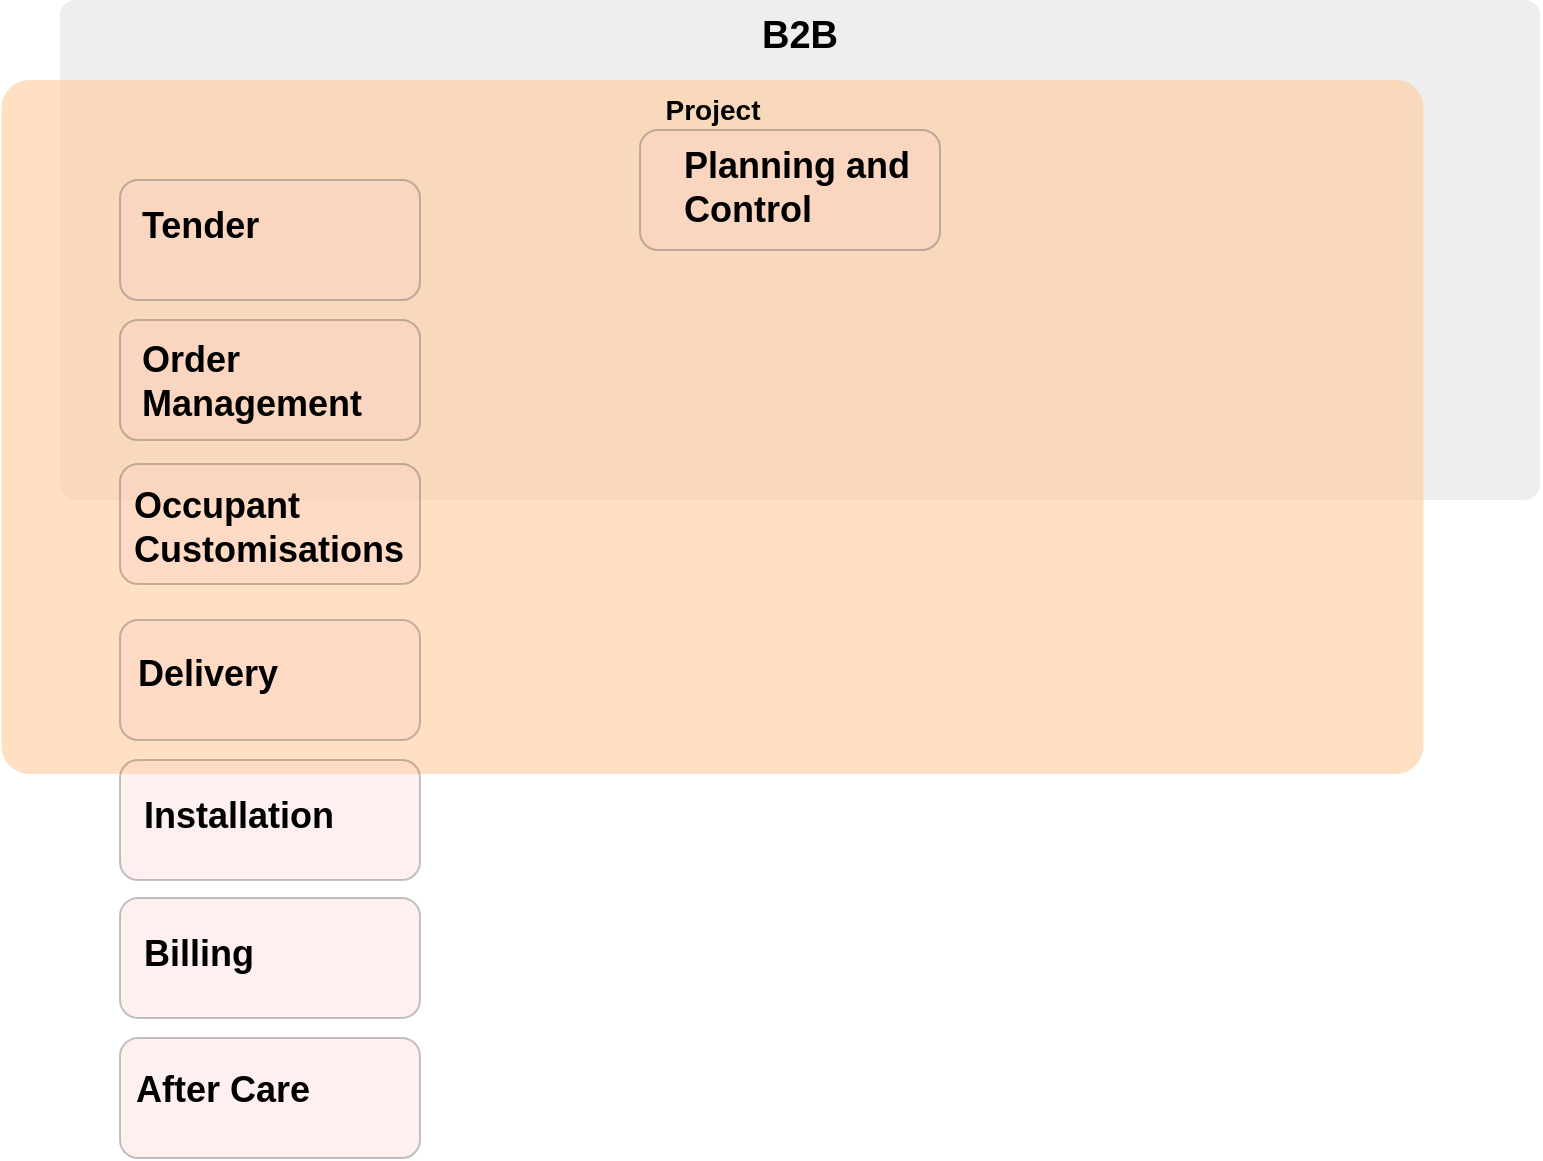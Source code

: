 <mxfile version="12.0.0" type="github" pages="1"><diagram id="WO0k7JJE8k_MRZEpWt0F" name="Page-1"><mxGraphModel dx="1752" dy="502" grid="1" gridSize="10" guides="1" tooltips="1" connect="1" arrows="1" fold="1" page="1" pageScale="1" pageWidth="827" pageHeight="1169" math="0" shadow="0"><root><mxCell id="0"/><mxCell id="1" parent="0"/><mxCell id="FHu-WOsR6wpXDVFXxwJK-37" value="&lt;b&gt;&lt;font style=&quot;font-size: 19px&quot;&gt;B2B&lt;/font&gt;&lt;/b&gt;" style="rounded=1;whiteSpace=wrap;html=1;verticalAlign=top;fillColor=#eeeeee;strokeColor=none;glass=0;comic=0;perimeterSpacing=3;arcSize=3;" vertex="1" parent="1"><mxGeometry x="-50" y="20" width="740" height="250" as="geometry"/></mxCell><mxCell id="FHu-WOsR6wpXDVFXxwJK-38" value="&lt;font style=&quot;font-size: 14px&quot;&gt;Project&lt;/font&gt;" style="rounded=1;whiteSpace=wrap;html=1;fillColor=#ffcc99;strokeColor=none;verticalAlign=top;fontStyle=1;arcSize=4;gradientColor=none;opacity=60;" vertex="1" parent="1"><mxGeometry x="-79.259" y="60" width="711" height="347" as="geometry"/></mxCell><mxCell id="FHu-WOsR6wpXDVFXxwJK-1" value="" style="rounded=1;whiteSpace=wrap;html=1;align=left;fillColor=#ffcccc;strokeColor=#36393d;opacity=30;fontStyle=1" vertex="1" parent="1"><mxGeometry x="-20" y="539" width="150" height="60" as="geometry"/></mxCell><mxCell id="FHu-WOsR6wpXDVFXxwJK-2" value="" style="rounded=1;whiteSpace=wrap;html=1;align=left;fillColor=#ffcccc;strokeColor=#36393d;opacity=30;fontStyle=1" vertex="1" parent="1"><mxGeometry x="-20" y="180" width="150" height="60" as="geometry"/></mxCell><mxCell id="FHu-WOsR6wpXDVFXxwJK-3" value="" style="rounded=1;whiteSpace=wrap;html=1;align=left;fillColor=#ffcccc;strokeColor=#36393d;opacity=30;fontStyle=1" vertex="1" parent="1"><mxGeometry x="240" y="85" width="150" height="60" as="geometry"/></mxCell><mxCell id="FHu-WOsR6wpXDVFXxwJK-4" value="&lt;span style=&quot;font-size: 18px&quot;&gt;Planning and&amp;nbsp;&lt;br&gt;Control&lt;br&gt;&lt;/span&gt;" style="text;html=1;resizable=0;points=[];autosize=1;align=left;verticalAlign=top;spacingTop=-4;fontStyle=1" vertex="1" parent="1"><mxGeometry x="260" y="90" width="130" height="30" as="geometry"/></mxCell><mxCell id="FHu-WOsR6wpXDVFXxwJK-5" value="" style="rounded=1;whiteSpace=wrap;html=1;align=left;fillColor=#ffcccc;strokeColor=#36393d;opacity=30;fontStyle=1" vertex="1" parent="1"><mxGeometry x="-20" y="110" width="150" height="60" as="geometry"/></mxCell><mxCell id="FHu-WOsR6wpXDVFXxwJK-6" value="&lt;span style=&quot;font-size: 18px&quot;&gt;Tender&lt;/span&gt;" style="text;html=1;resizable=0;points=[];autosize=1;align=left;verticalAlign=top;spacingTop=-4;fontStyle=1" vertex="1" parent="1"><mxGeometry x="-11" y="120" width="70" height="20" as="geometry"/></mxCell><mxCell id="FHu-WOsR6wpXDVFXxwJK-7" value="" style="rounded=1;whiteSpace=wrap;html=1;align=left;fillColor=#ffcccc;strokeColor=#36393d;opacity=30;fontStyle=1" vertex="1" parent="1"><mxGeometry x="-20" y="252" width="150" height="60" as="geometry"/></mxCell><mxCell id="FHu-WOsR6wpXDVFXxwJK-8" value="&lt;span style=&quot;font-size: 18px&quot;&gt;Order &lt;br&gt;Management&lt;/span&gt;" style="text;html=1;resizable=0;points=[];autosize=1;align=left;verticalAlign=top;spacingTop=-4;fontStyle=1" vertex="1" parent="1"><mxGeometry x="-11" y="187" width="120" height="30" as="geometry"/></mxCell><mxCell id="FHu-WOsR6wpXDVFXxwJK-9" value="&lt;span style=&quot;font-size: 18px&quot;&gt;Occupant&lt;br&gt;&lt;/span&gt;&lt;font style=&quot;font-size: 18px&quot;&gt;Customisations&lt;/font&gt;" style="text;html=1;resizable=0;points=[];autosize=1;align=left;verticalAlign=top;spacingTop=-4;fontStyle=1" vertex="1" parent="1"><mxGeometry x="-15" y="260" width="140" height="30" as="geometry"/></mxCell><mxCell id="FHu-WOsR6wpXDVFXxwJK-10" value="" style="rounded=1;whiteSpace=wrap;html=1;align=left;fillColor=#ffcccc;strokeColor=#36393d;opacity=30;fontStyle=1" vertex="1" parent="1"><mxGeometry x="-20" y="330" width="150" height="60" as="geometry"/></mxCell><mxCell id="FHu-WOsR6wpXDVFXxwJK-11" value="&lt;span style=&quot;font-size: 18px&quot;&gt;Delivery&lt;/span&gt;" style="text;html=1;resizable=0;points=[];autosize=1;align=left;verticalAlign=top;spacingTop=-4;fontStyle=1" vertex="1" parent="1"><mxGeometry x="-13" y="344" width="80" height="20" as="geometry"/></mxCell><mxCell id="FHu-WOsR6wpXDVFXxwJK-12" value="" style="rounded=1;whiteSpace=wrap;html=1;align=left;fillColor=#ffcccc;strokeColor=#36393d;opacity=30;fontStyle=1" vertex="1" parent="1"><mxGeometry x="-20" y="400" width="150" height="60" as="geometry"/></mxCell><mxCell id="FHu-WOsR6wpXDVFXxwJK-13" value="&lt;span style=&quot;font-size: 18px&quot;&gt;Installation&lt;/span&gt;" style="text;html=1;resizable=0;points=[];autosize=1;align=left;verticalAlign=top;spacingTop=-4;fontStyle=1" vertex="1" parent="1"><mxGeometry x="-10" y="415" width="100" height="20" as="geometry"/></mxCell><mxCell id="FHu-WOsR6wpXDVFXxwJK-14" value="&lt;span style=&quot;font-size: 18px&quot;&gt;After Care&lt;/span&gt;" style="text;html=1;resizable=0;points=[];autosize=1;align=left;verticalAlign=top;spacingTop=-4;fontStyle=1" vertex="1" parent="1"><mxGeometry x="-14" y="552" width="100" height="20" as="geometry"/></mxCell><mxCell id="FHu-WOsR6wpXDVFXxwJK-29" value="" style="rounded=1;whiteSpace=wrap;html=1;align=left;fillColor=#ffcccc;strokeColor=#36393d;opacity=30;fontStyle=1" vertex="1" parent="1"><mxGeometry x="-20" y="469" width="150" height="60" as="geometry"/></mxCell><mxCell id="FHu-WOsR6wpXDVFXxwJK-30" value="&lt;span style=&quot;font-size: 18px&quot;&gt;Billing&lt;/span&gt;" style="text;html=1;resizable=0;points=[];autosize=1;align=left;verticalAlign=top;spacingTop=-4;fontStyle=1" vertex="1" parent="1"><mxGeometry x="-10" y="484" width="60" height="20" as="geometry"/></mxCell></root></mxGraphModel></diagram></mxfile>